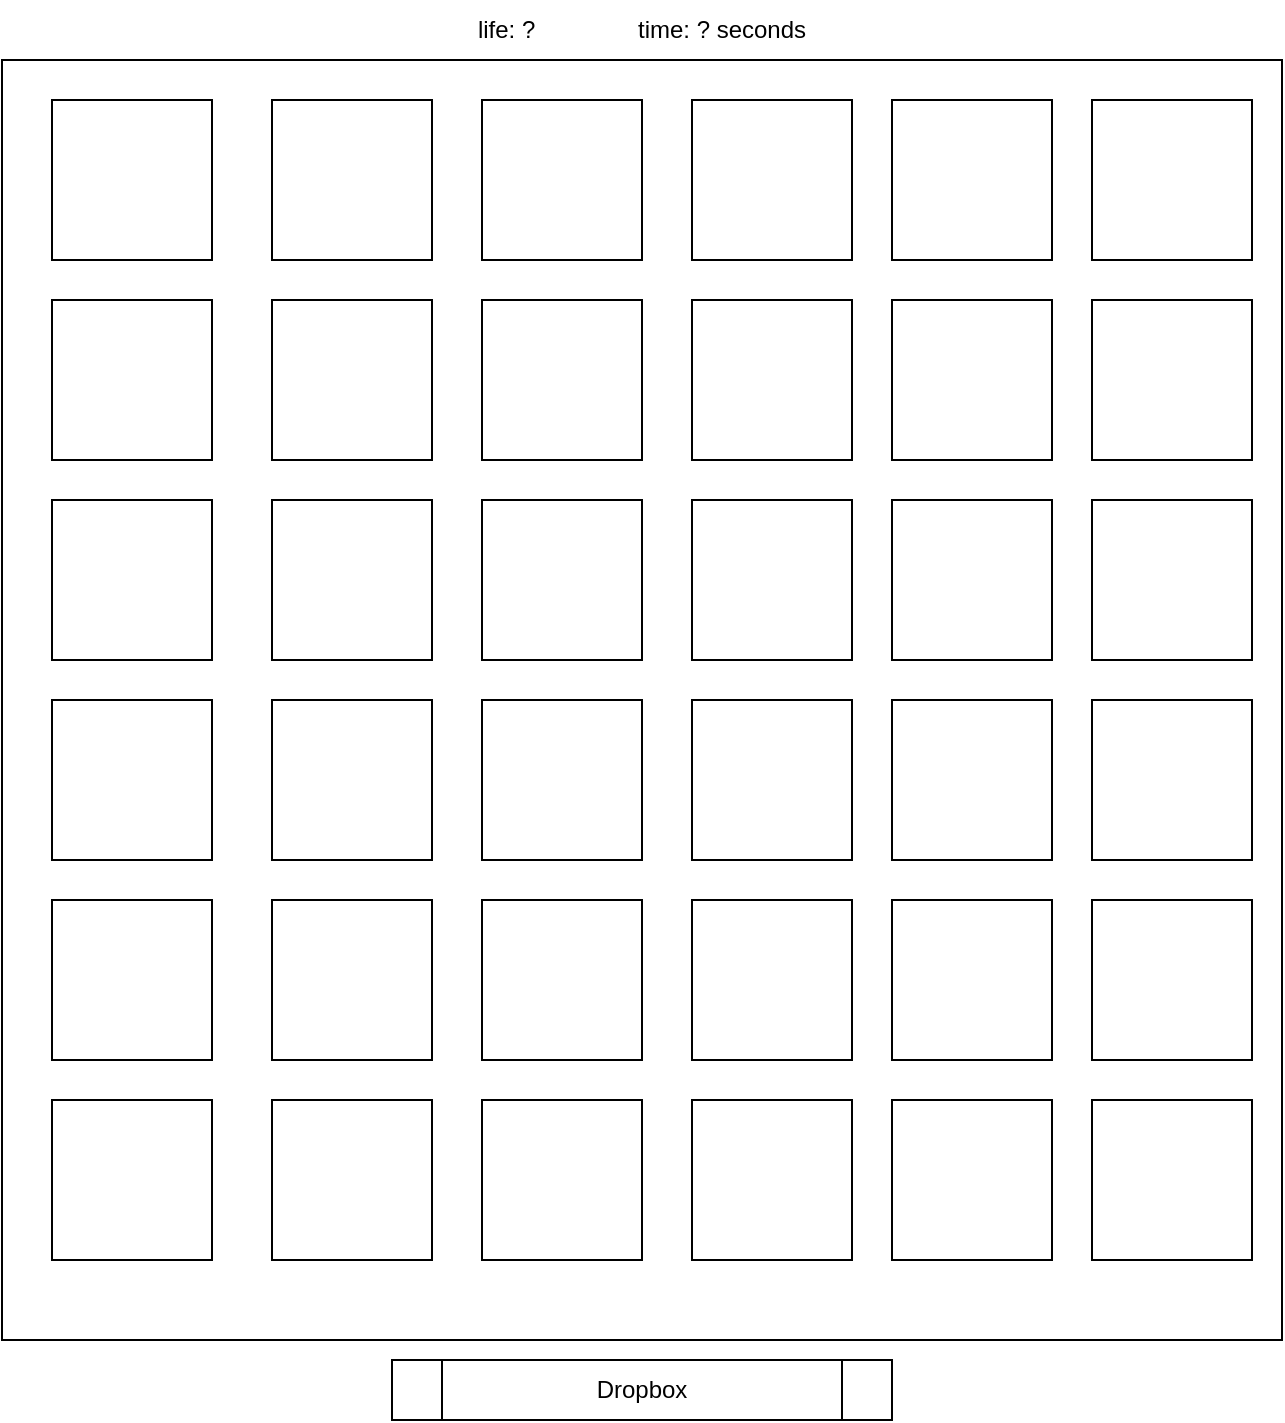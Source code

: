 <mxfile version="15.5.2" type="device"><diagram id="UJ-hj2UujbEyHlF_GS_H" name="Page-1"><mxGraphModel dx="1422" dy="794" grid="1" gridSize="10" guides="1" tooltips="1" connect="1" arrows="1" fold="1" page="1" pageScale="1" pageWidth="850" pageHeight="1100" math="0" shadow="0"><root><mxCell id="0"/><mxCell id="1" parent="0"/><mxCell id="_S4gHpKmXKa2EV3-6cAN-1" value="life: ?&lt;span style=&quot;white-space: pre&quot;&gt;&#9;&lt;/span&gt;&lt;span style=&quot;white-space: pre&quot;&gt;&#9;&lt;/span&gt;time: ? seconds" style="text;html=1;strokeColor=none;fillColor=none;align=center;verticalAlign=middle;whiteSpace=wrap;rounded=0;" vertex="1" parent="1"><mxGeometry x="215" y="240" width="420" height="30" as="geometry"/></mxCell><mxCell id="_S4gHpKmXKa2EV3-6cAN-2" value="&lt;span style=&quot;color: rgba(0 , 0 , 0 , 0) ; font-family: monospace ; font-size: 0px&quot;&gt;%3CmxGraphModel%3E%3Croot%3E%3CmxCell%20id%3D%220%22%2F%3E%3CmxCell%20id%3D%221%22%20parent%3D%220%22%2F%3E%3CmxCell%20id%3D%222%22%20value%3D%22%22%20style%3D%22whiteSpace%3Dwrap%3Bhtml%3D1%3Baspect%3Dfixed%3B%22%20vertex%3D%221%22%20parent%3D%221%22%3E%3CmxGeometry%20x%3D%22130%22%20y%3D%22290%22%20width%3D%2280%22%20height%3D%2280%22%20as%3D%22geometry%22%2F%3E%3C%2FmxCell%3E%3CmxCell%20id%3D%223%22%20value%3D%22%22%20style%3D%22whiteSpace%3Dwrap%3Bhtml%3D1%3Baspect%3Dfixed%3B%22%20vertex%3D%221%22%20parent%3D%221%22%3E%3CmxGeometry%20x%3D%22240%22%20y%3D%22290%22%20width%3D%2280%22%20height%3D%2280%22%20as%3D%22geometry%22%2F%3E%3C%2FmxCell%3E%3CmxCell%20id%3D%224%22%20value%3D%22%22%20style%3D%22whiteSpace%3Dwrap%3Bhtml%3D1%3Baspect%3Dfixed%3B%22%20vertex%3D%221%22%20parent%3D%221%22%3E%3CmxGeometry%20x%3D%22345%22%20y%3D%22290%22%20width%3D%2280%22%20height%3D%2280%22%20as%3D%22geometry%22%2F%3E%3C%2FmxCell%3E%3CmxCell%20id%3D%225%22%20value%3D%22%22%20style%3D%22whiteSpace%3Dwrap%3Bhtml%3D1%3Baspect%3Dfixed%3B%22%20vertex%3D%221%22%20parent%3D%221%22%3E%3CmxGeometry%20x%3D%22450%22%20y%3D%22290%22%20width%3D%2280%22%20height%3D%2280%22%20as%3D%22geometry%22%2F%3E%3C%2FmxCell%3E%3CmxCell%20id%3D%226%22%20value%3D%22%22%20style%3D%22whiteSpace%3Dwrap%3Bhtml%3D1%3Baspect%3Dfixed%3B%22%20vertex%3D%221%22%20parent%3D%221%22%3E%3CmxGeometry%20x%3D%22550%22%20y%3D%22290%22%20width%3D%2280%22%20height%3D%2280%22%20as%3D%22geometry%22%2F%3E%3C%2FmxCell%3E%3CmxCell%20id%3D%227%22%20value%3D%22%22%20style%3D%22whiteSpace%3Dwrap%3Bhtml%3D1%3Baspect%3Dfixed%3B%22%20vertex%3D%221%22%20parent%3D%221%22%3E%3CmxGeometry%20x%3D%22650%22%20y%3D%22290%22%20width%3D%2280%22%20height%3D%2280%22%20as%3D%22geometry%22%2F%3E%3C%2FmxCell%3E%3C%2Froot%3E%3C%2FmxGraphModel%3E&lt;/span&gt;&lt;span style=&quot;color: rgba(0 , 0 , 0 , 0) ; font-family: monospace ; font-size: 0px&quot;&gt;%3CmxGraphModel%3E%3Croot%3E%3CmxCell%20id%3D%220%22%2F%3E%3CmxCell%20id%3D%221%22%20parent%3D%220%22%2F%3E%3CmxCell%20id%3D%222%22%20value%3D%22%22%20style%3D%22whiteSpace%3Dwrap%3Bhtml%3D1%3Baspect%3Dfixed%3B%22%20vertex%3D%221%22%20parent%3D%221%22%3E%3CmxGeometry%20x%3D%22130%22%20y%3D%22290%22%20width%3D%2280%22%20height%3D%2280%22%20as%3D%22geometry%22%2F%3E%3C%2FmxCell%3E%3CmxCell%20id%3D%223%22%20value%3D%22%22%20style%3D%22whiteSpace%3Dwrap%3Bhtml%3D1%3Baspect%3Dfixed%3B%22%20vertex%3D%221%22%20parent%3D%221%22%3E%3CmxGeometry%20x%3D%22240%22%20y%3D%22290%22%20width%3D%2280%22%20height%3D%2280%22%20as%3D%22geometry%22%2F%3E%3C%2FmxCell%3E%3CmxCell%20id%3D%224%22%20value%3D%22%22%20style%3D%22whiteSpace%3Dwrap%3Bhtml%3D1%3Baspect%3Dfixed%3B%22%20vertex%3D%221%22%20parent%3D%221%22%3E%3CmxGeometry%20x%3D%22345%22%20y%3D%22290%22%20width%3D%2280%22%20height%3D%2280%22%20as%3D%22geometry%22%2F%3E%3C%2FmxCell%3E%3CmxCell%20id%3D%225%22%20value%3D%22%22%20style%3D%22whiteSpace%3Dwrap%3Bhtml%3D1%3Baspect%3Dfixed%3B%22%20vertex%3D%221%22%20parent%3D%221%22%3E%3CmxGeometry%20x%3D%22450%22%20y%3D%22290%22%20width%3D%2280%22%20height%3D%2280%22%20as%3D%22geometry%22%2F%3E%3C%2FmxCell%3E%3CmxCell%20id%3D%226%22%20value%3D%22%22%20style%3D%22whiteSpace%3Dwrap%3Bhtml%3D1%3Baspect%3Dfixed%3B%22%20vertex%3D%221%22%20parent%3D%221%22%3E%3CmxGeometry%20x%3D%22550%22%20y%3D%22290%22%20width%3D%2280%22%20height%3D%2280%22%20as%3D%22geometry%22%2F%3E%3C%2FmxCell%3E%3CmxCell%20id%3D%227%22%20value%3D%22%22%20style%3D%22whiteSpace%3Dwrap%3Bhtml%3D1%3Baspect%3Dfixed%3B%22%20vertex%3D%221%22%20parent%3D%221%22%3E%3CmxGeometry%20x%3D%22650%22%20y%3D%22290%22%20width%3D%2280%22%20height%3D%2280%22%20as%3D%22geometry%22%2F%3E%3C%2FmxCell%3E%3C%2Froot%3E%3C%2FmxGraphModel%3E&lt;/span&gt;" style="whiteSpace=wrap;html=1;aspect=fixed;" vertex="1" parent="1"><mxGeometry x="105" y="270" width="640" height="640" as="geometry"/></mxCell><mxCell id="_S4gHpKmXKa2EV3-6cAN-3" value="" style="whiteSpace=wrap;html=1;aspect=fixed;" vertex="1" parent="1"><mxGeometry x="130" y="290" width="80" height="80" as="geometry"/></mxCell><mxCell id="_S4gHpKmXKa2EV3-6cAN-4" value="" style="whiteSpace=wrap;html=1;aspect=fixed;" vertex="1" parent="1"><mxGeometry x="240" y="290" width="80" height="80" as="geometry"/></mxCell><mxCell id="_S4gHpKmXKa2EV3-6cAN-5" value="" style="whiteSpace=wrap;html=1;aspect=fixed;" vertex="1" parent="1"><mxGeometry x="345" y="290" width="80" height="80" as="geometry"/></mxCell><mxCell id="_S4gHpKmXKa2EV3-6cAN-6" value="" style="whiteSpace=wrap;html=1;aspect=fixed;" vertex="1" parent="1"><mxGeometry x="450" y="290" width="80" height="80" as="geometry"/></mxCell><mxCell id="_S4gHpKmXKa2EV3-6cAN-7" value="" style="whiteSpace=wrap;html=1;aspect=fixed;" vertex="1" parent="1"><mxGeometry x="550" y="290" width="80" height="80" as="geometry"/></mxCell><mxCell id="_S4gHpKmXKa2EV3-6cAN-8" value="" style="whiteSpace=wrap;html=1;aspect=fixed;" vertex="1" parent="1"><mxGeometry x="650" y="290" width="80" height="80" as="geometry"/></mxCell><mxCell id="_S4gHpKmXKa2EV3-6cAN-10" value="" style="whiteSpace=wrap;html=1;aspect=fixed;" vertex="1" parent="1"><mxGeometry x="130" y="390" width="80" height="80" as="geometry"/></mxCell><mxCell id="_S4gHpKmXKa2EV3-6cAN-11" value="" style="whiteSpace=wrap;html=1;aspect=fixed;" vertex="1" parent="1"><mxGeometry x="240" y="390" width="80" height="80" as="geometry"/></mxCell><mxCell id="_S4gHpKmXKa2EV3-6cAN-12" value="" style="whiteSpace=wrap;html=1;aspect=fixed;" vertex="1" parent="1"><mxGeometry x="345" y="390" width="80" height="80" as="geometry"/></mxCell><mxCell id="_S4gHpKmXKa2EV3-6cAN-13" value="" style="whiteSpace=wrap;html=1;aspect=fixed;" vertex="1" parent="1"><mxGeometry x="450" y="390" width="80" height="80" as="geometry"/></mxCell><mxCell id="_S4gHpKmXKa2EV3-6cAN-14" value="" style="whiteSpace=wrap;html=1;aspect=fixed;" vertex="1" parent="1"><mxGeometry x="550" y="390" width="80" height="80" as="geometry"/></mxCell><mxCell id="_S4gHpKmXKa2EV3-6cAN-15" value="" style="whiteSpace=wrap;html=1;aspect=fixed;" vertex="1" parent="1"><mxGeometry x="650" y="390" width="80" height="80" as="geometry"/></mxCell><mxCell id="_S4gHpKmXKa2EV3-6cAN-16" value="" style="whiteSpace=wrap;html=1;aspect=fixed;" vertex="1" parent="1"><mxGeometry x="130" y="490" width="80" height="80" as="geometry"/></mxCell><mxCell id="_S4gHpKmXKa2EV3-6cAN-17" value="" style="whiteSpace=wrap;html=1;aspect=fixed;" vertex="1" parent="1"><mxGeometry x="240" y="490" width="80" height="80" as="geometry"/></mxCell><mxCell id="_S4gHpKmXKa2EV3-6cAN-18" value="" style="whiteSpace=wrap;html=1;aspect=fixed;" vertex="1" parent="1"><mxGeometry x="345" y="490" width="80" height="80" as="geometry"/></mxCell><mxCell id="_S4gHpKmXKa2EV3-6cAN-19" value="" style="whiteSpace=wrap;html=1;aspect=fixed;" vertex="1" parent="1"><mxGeometry x="450" y="490" width="80" height="80" as="geometry"/></mxCell><mxCell id="_S4gHpKmXKa2EV3-6cAN-20" value="" style="whiteSpace=wrap;html=1;aspect=fixed;" vertex="1" parent="1"><mxGeometry x="550" y="490" width="80" height="80" as="geometry"/></mxCell><mxCell id="_S4gHpKmXKa2EV3-6cAN-21" value="" style="whiteSpace=wrap;html=1;aspect=fixed;" vertex="1" parent="1"><mxGeometry x="650" y="490" width="80" height="80" as="geometry"/></mxCell><mxCell id="_S4gHpKmXKa2EV3-6cAN-22" value="" style="whiteSpace=wrap;html=1;aspect=fixed;" vertex="1" parent="1"><mxGeometry x="130" y="590" width="80" height="80" as="geometry"/></mxCell><mxCell id="_S4gHpKmXKa2EV3-6cAN-23" value="" style="whiteSpace=wrap;html=1;aspect=fixed;" vertex="1" parent="1"><mxGeometry x="240" y="590" width="80" height="80" as="geometry"/></mxCell><mxCell id="_S4gHpKmXKa2EV3-6cAN-24" value="" style="whiteSpace=wrap;html=1;aspect=fixed;" vertex="1" parent="1"><mxGeometry x="345" y="590" width="80" height="80" as="geometry"/></mxCell><mxCell id="_S4gHpKmXKa2EV3-6cAN-25" value="" style="whiteSpace=wrap;html=1;aspect=fixed;" vertex="1" parent="1"><mxGeometry x="450" y="590" width="80" height="80" as="geometry"/></mxCell><mxCell id="_S4gHpKmXKa2EV3-6cAN-26" value="" style="whiteSpace=wrap;html=1;aspect=fixed;" vertex="1" parent="1"><mxGeometry x="550" y="590" width="80" height="80" as="geometry"/></mxCell><mxCell id="_S4gHpKmXKa2EV3-6cAN-27" value="" style="whiteSpace=wrap;html=1;aspect=fixed;" vertex="1" parent="1"><mxGeometry x="650" y="590" width="80" height="80" as="geometry"/></mxCell><mxCell id="_S4gHpKmXKa2EV3-6cAN-28" value="" style="whiteSpace=wrap;html=1;aspect=fixed;" vertex="1" parent="1"><mxGeometry x="130" y="690" width="80" height="80" as="geometry"/></mxCell><mxCell id="_S4gHpKmXKa2EV3-6cAN-29" value="" style="whiteSpace=wrap;html=1;aspect=fixed;" vertex="1" parent="1"><mxGeometry x="240" y="690" width="80" height="80" as="geometry"/></mxCell><mxCell id="_S4gHpKmXKa2EV3-6cAN-30" value="" style="whiteSpace=wrap;html=1;aspect=fixed;" vertex="1" parent="1"><mxGeometry x="345" y="690" width="80" height="80" as="geometry"/></mxCell><mxCell id="_S4gHpKmXKa2EV3-6cAN-31" value="" style="whiteSpace=wrap;html=1;aspect=fixed;" vertex="1" parent="1"><mxGeometry x="450" y="690" width="80" height="80" as="geometry"/></mxCell><mxCell id="_S4gHpKmXKa2EV3-6cAN-32" value="" style="whiteSpace=wrap;html=1;aspect=fixed;" vertex="1" parent="1"><mxGeometry x="550" y="690" width="80" height="80" as="geometry"/></mxCell><mxCell id="_S4gHpKmXKa2EV3-6cAN-33" value="" style="whiteSpace=wrap;html=1;aspect=fixed;" vertex="1" parent="1"><mxGeometry x="650" y="690" width="80" height="80" as="geometry"/></mxCell><mxCell id="_S4gHpKmXKa2EV3-6cAN-34" value="" style="whiteSpace=wrap;html=1;aspect=fixed;" vertex="1" parent="1"><mxGeometry x="130" y="790" width="80" height="80" as="geometry"/></mxCell><mxCell id="_S4gHpKmXKa2EV3-6cAN-35" value="" style="whiteSpace=wrap;html=1;aspect=fixed;" vertex="1" parent="1"><mxGeometry x="240" y="790" width="80" height="80" as="geometry"/></mxCell><mxCell id="_S4gHpKmXKa2EV3-6cAN-36" value="" style="whiteSpace=wrap;html=1;aspect=fixed;" vertex="1" parent="1"><mxGeometry x="345" y="790" width="80" height="80" as="geometry"/></mxCell><mxCell id="_S4gHpKmXKa2EV3-6cAN-37" value="" style="whiteSpace=wrap;html=1;aspect=fixed;" vertex="1" parent="1"><mxGeometry x="450" y="790" width="80" height="80" as="geometry"/></mxCell><mxCell id="_S4gHpKmXKa2EV3-6cAN-38" value="" style="whiteSpace=wrap;html=1;aspect=fixed;" vertex="1" parent="1"><mxGeometry x="550" y="790" width="80" height="80" as="geometry"/></mxCell><mxCell id="_S4gHpKmXKa2EV3-6cAN-39" value="" style="whiteSpace=wrap;html=1;aspect=fixed;" vertex="1" parent="1"><mxGeometry x="650" y="790" width="80" height="80" as="geometry"/></mxCell><mxCell id="_S4gHpKmXKa2EV3-6cAN-40" value="Dropbox" style="shape=process;whiteSpace=wrap;html=1;backgroundOutline=1;" vertex="1" parent="1"><mxGeometry x="300" y="920" width="250" height="30" as="geometry"/></mxCell></root></mxGraphModel></diagram></mxfile>